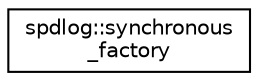 digraph "Graphical Class Hierarchy"
{
  edge [fontname="Helvetica",fontsize="10",labelfontname="Helvetica",labelfontsize="10"];
  node [fontname="Helvetica",fontsize="10",shape=record];
  rankdir="LR";
  Node1 [label="spdlog::synchronous\l_factory",height=0.2,width=0.4,color="black", fillcolor="white", style="filled",URL="$structspdlog_1_1synchronous__factory.html"];
}
